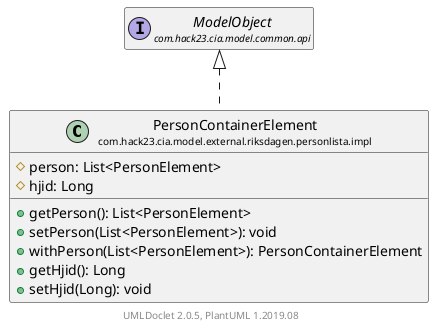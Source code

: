 @startuml
    set namespaceSeparator none
    hide empty fields
    hide empty methods

    class "<size:14>PersonContainerElement\n<size:10>com.hack23.cia.model.external.riksdagen.personlista.impl" as com.hack23.cia.model.external.riksdagen.personlista.impl.PersonContainerElement [[PersonContainerElement.html]] {
        #person: List<PersonElement>
        #hjid: Long
        +getPerson(): List<PersonElement>
        +setPerson(List<PersonElement>): void
        +withPerson(List<PersonElement>): PersonContainerElement
        +getHjid(): Long
        +setHjid(Long): void
    }

    interface "<size:14>ModelObject\n<size:10>com.hack23.cia.model.common.api" as com.hack23.cia.model.common.api.ModelObject

    com.hack23.cia.model.common.api.ModelObject <|.. com.hack23.cia.model.external.riksdagen.personlista.impl.PersonContainerElement

    center footer UMLDoclet 2.0.5, PlantUML 1.2019.08
@enduml
